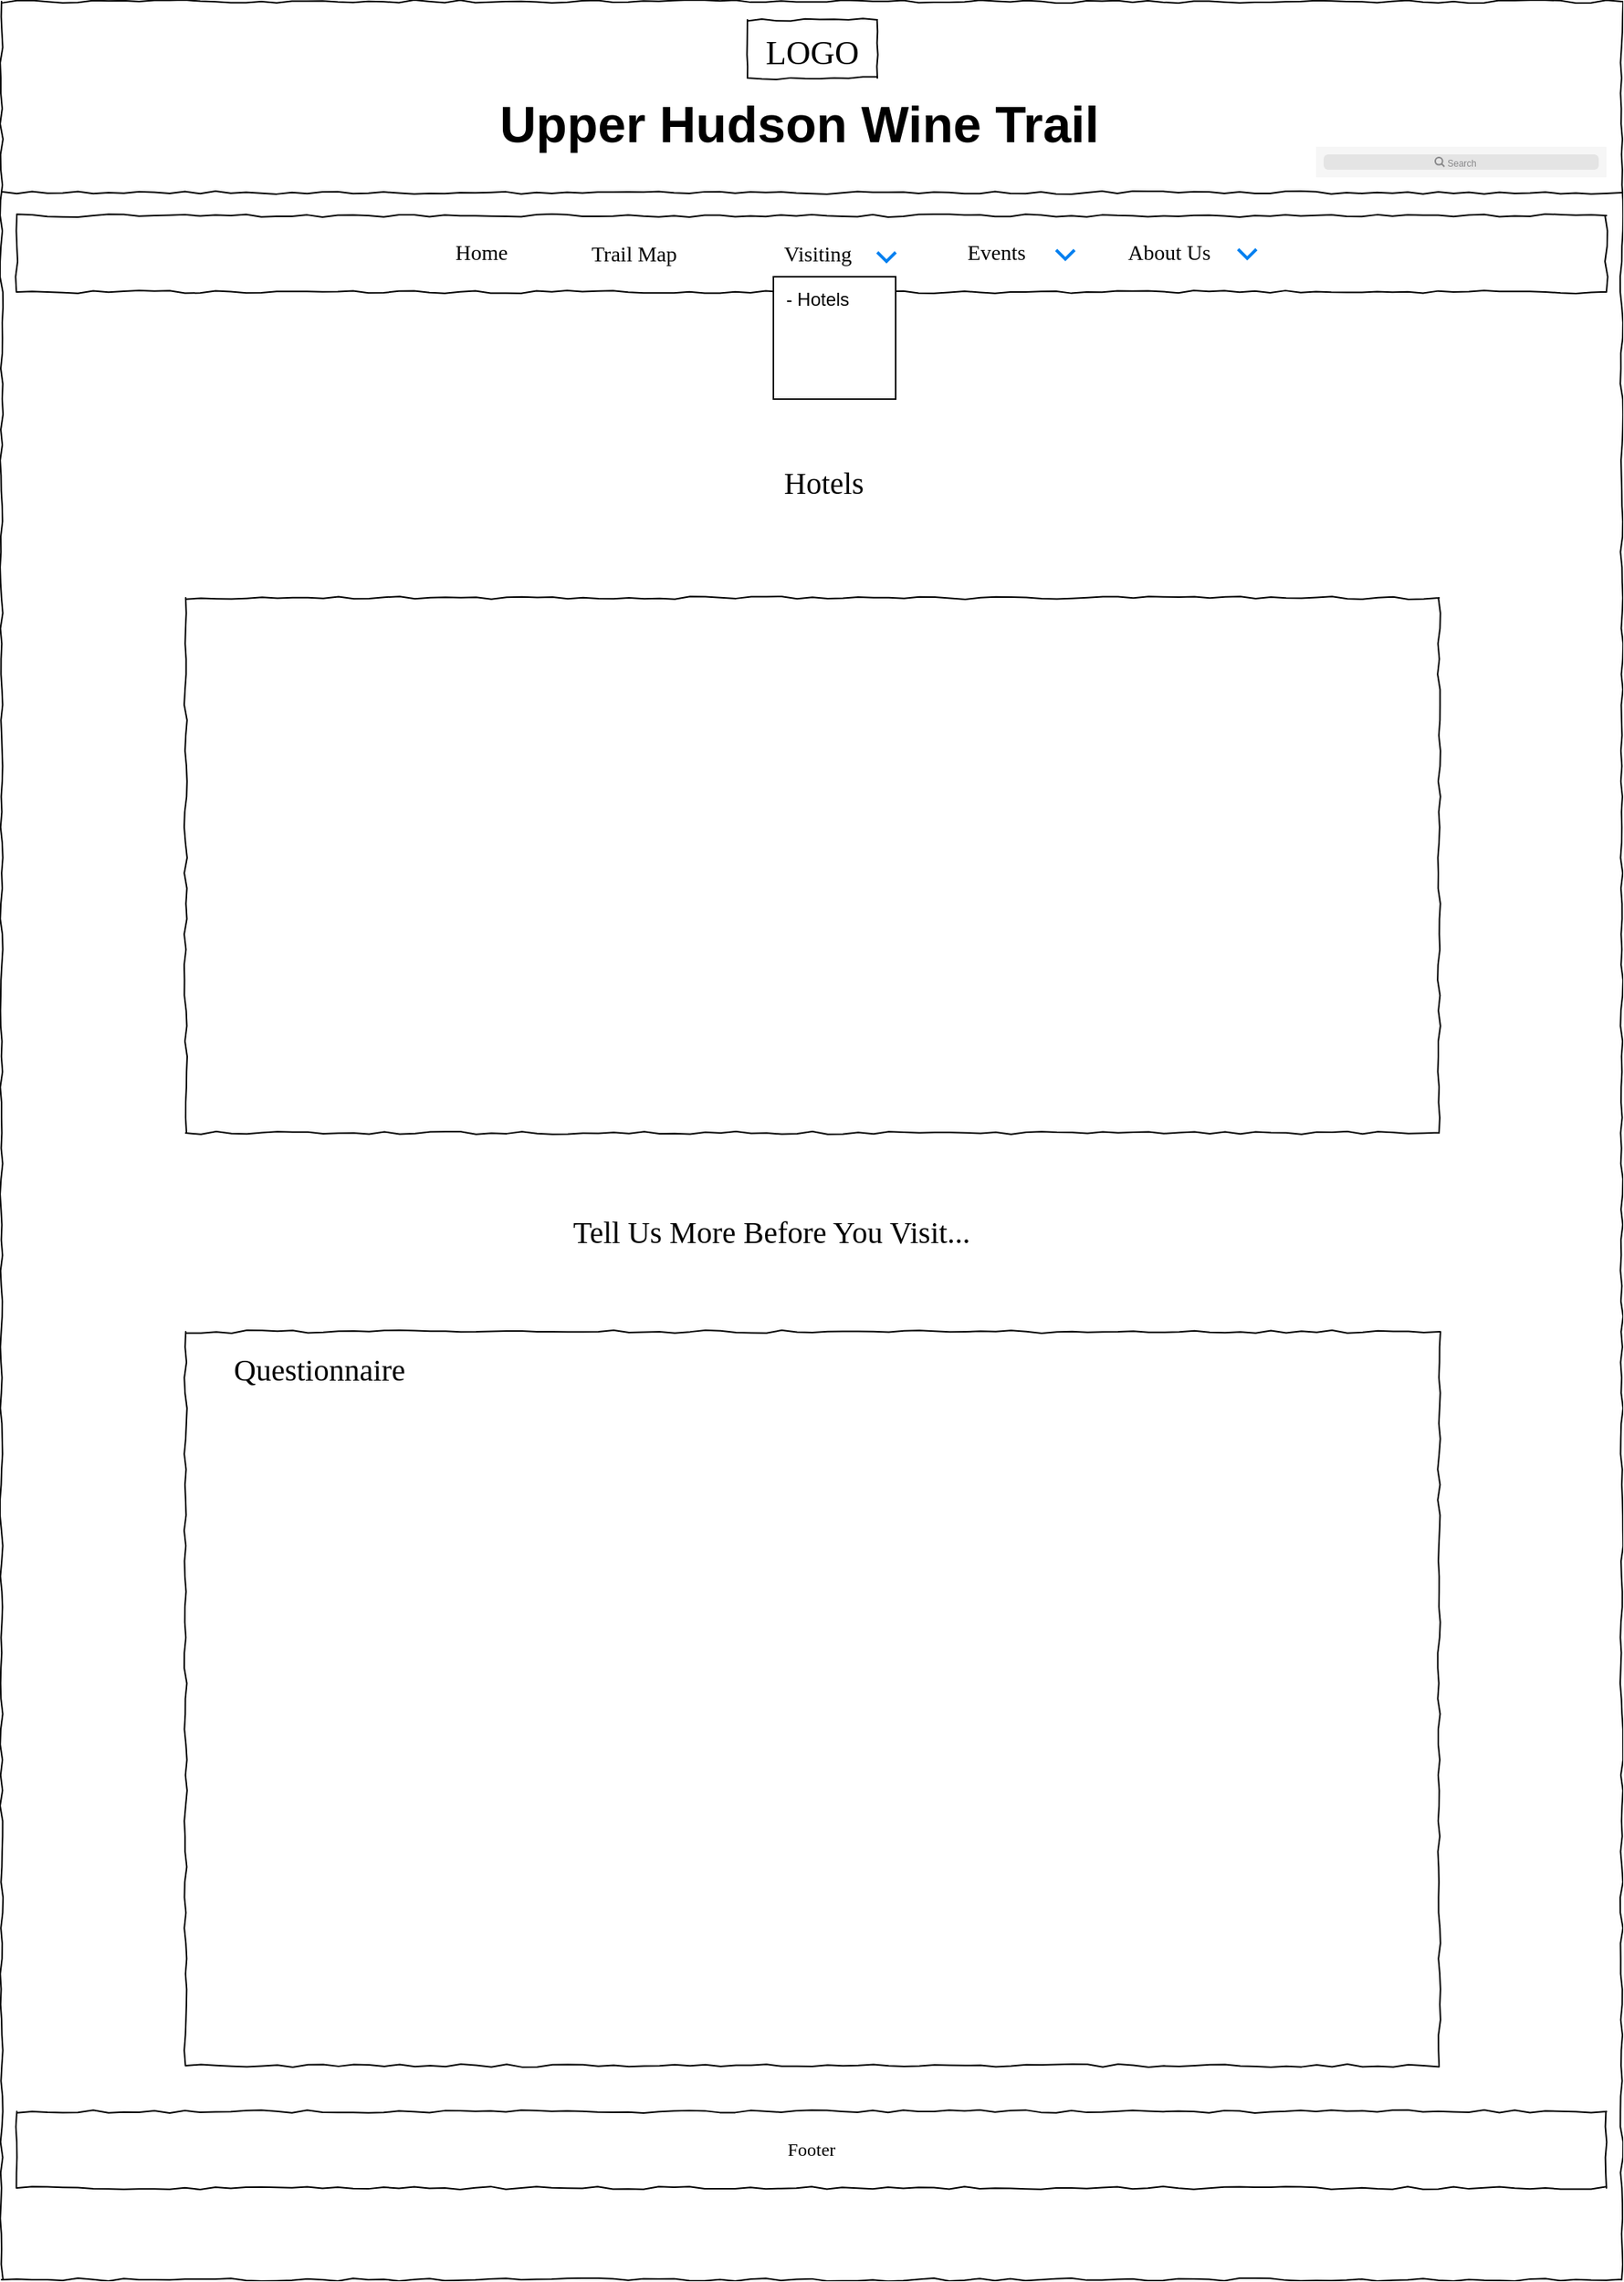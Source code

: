 <mxfile version="13.6.3" type="device"><diagram name="Page-1" id="03018318-947c-dd8e-b7a3-06fadd420f32"><mxGraphModel dx="1209" dy="573" grid="1" gridSize="10" guides="1" tooltips="1" connect="1" arrows="1" fold="1" page="1" pageScale="1" pageWidth="1100" pageHeight="850" background="#ffffff" math="0" shadow="0"><root><mxCell id="0"/><mxCell id="1" parent="0"/><mxCell id="677b7b8949515195-1" value="" style="whiteSpace=wrap;html=1;rounded=0;shadow=0;labelBackgroundColor=none;strokeColor=#000000;strokeWidth=1;fillColor=none;fontFamily=Verdana;fontSize=12;fontColor=#000000;align=center;comic=1;" parent="1" vertex="1"><mxGeometry x="20" y="20" width="1060" height="1490" as="geometry"/></mxCell><mxCell id="677b7b8949515195-2" value="&lt;font style=&quot;font-size: 22px&quot;&gt;LOGO&lt;/font&gt;" style="whiteSpace=wrap;html=1;rounded=0;shadow=0;labelBackgroundColor=none;strokeWidth=1;fontFamily=Verdana;fontSize=28;align=center;comic=1;" parent="1" vertex="1"><mxGeometry x="508" y="32" width="85" height="38" as="geometry"/></mxCell><mxCell id="677b7b8949515195-8" value="" style="whiteSpace=wrap;html=1;rounded=0;shadow=0;labelBackgroundColor=none;strokeWidth=1;fillColor=none;fontFamily=Verdana;fontSize=12;align=center;comic=1;" parent="1" vertex="1"><mxGeometry x="140.5" y="410" width="820" height="350" as="geometry"/></mxCell><mxCell id="677b7b8949515195-9" value="" style="line;strokeWidth=1;html=1;rounded=0;shadow=0;labelBackgroundColor=none;fillColor=none;fontFamily=Verdana;fontSize=14;fontColor=#000000;align=center;comic=1;" parent="1" vertex="1"><mxGeometry x="20" y="140" width="1060" height="10" as="geometry"/></mxCell><mxCell id="677b7b8949515195-10" value="" style="whiteSpace=wrap;html=1;rounded=0;shadow=0;labelBackgroundColor=none;strokeWidth=1;fillColor=none;fontFamily=Verdana;fontSize=12;align=center;comic=1;" parent="1" vertex="1"><mxGeometry x="30" y="160" width="1040" height="50" as="geometry"/></mxCell><mxCell id="677b7b8949515195-11" value="Home" style="text;html=1;points=[];align=left;verticalAlign=top;spacingTop=-4;fontSize=14;fontFamily=Verdana" parent="1" vertex="1"><mxGeometry x="315" y="174" width="60" height="20" as="geometry"/></mxCell><mxCell id="677b7b8949515195-12" value="Trail Map" style="text;html=1;points=[];align=left;verticalAlign=top;spacingTop=-4;fontSize=14;fontFamily=Verdana" parent="1" vertex="1"><mxGeometry x="404" y="174.5" width="60" height="19" as="geometry"/></mxCell><mxCell id="x5q5EDNmhLwT_21sWx4b-1" value="" style="shape=image;html=1;verticalAlign=top;verticalLabelPosition=bottom;labelBackgroundColor=#ffffff;imageAspect=0;aspect=fixed;image=https://cdn3.iconfinder.com/data/icons/wpzoom-developer-icon-set/500/01-128.png" parent="1" vertex="1"><mxGeometry x="850" y="1408" width="34" height="34" as="geometry"/></mxCell><mxCell id="x5q5EDNmhLwT_21sWx4b-2" value="" style="shape=image;html=1;verticalAlign=top;verticalLabelPosition=bottom;labelBackgroundColor=#ffffff;imageAspect=0;aspect=fixed;image=https://cdn3.iconfinder.com/data/icons/picons-social/57/38-instagram-128.png" parent="1" vertex="1"><mxGeometry x="899" y="1409" width="33" height="33" as="geometry"/></mxCell><mxCell id="x5q5EDNmhLwT_21sWx4b-3" value="Events" style="text;html=1;points=[];align=left;verticalAlign=top;spacingTop=-4;fontSize=14;fontFamily=Verdana" parent="1" vertex="1"><mxGeometry x="650" y="174" width="60" height="20" as="geometry"/></mxCell><mxCell id="x5q5EDNmhLwT_21sWx4b-4" value="About Us" style="text;html=1;points=[];align=left;verticalAlign=top;spacingTop=-4;fontSize=14;fontFamily=Verdana" parent="1" vertex="1"><mxGeometry x="755" y="174" width="60" height="20" as="geometry"/></mxCell><mxCell id="x5q5EDNmhLwT_21sWx4b-41" value="Footer" style="whiteSpace=wrap;html=1;rounded=0;shadow=0;labelBackgroundColor=none;strokeWidth=1;fillColor=none;fontFamily=Verdana;fontSize=12;align=center;comic=1;" parent="1" vertex="1"><mxGeometry x="30" y="1400" width="1040" height="50" as="geometry"/></mxCell><mxCell id="Dj7FDUDoyI19KXcojeiz-5" value="" style="html=1;verticalLabelPosition=bottom;labelBackgroundColor=#ffffff;verticalAlign=top;shadow=0;dashed=0;strokeWidth=2;shape=mxgraph.ios7.misc.down;strokeColor=#0080f0;" parent="1" vertex="1"><mxGeometry x="829" y="182" width="12" height="6" as="geometry"/></mxCell><mxCell id="C7T5lcY4Xh3fgn_umm_E-2" value="" style="html=1;verticalLabelPosition=bottom;labelBackgroundColor=#ffffff;verticalAlign=top;shadow=0;dashed=0;strokeWidth=2;shape=mxgraph.ios7.misc.down;strokeColor=#0080f0;" parent="1" vertex="1"><mxGeometry x="710" y="182.5" width="12" height="6" as="geometry"/></mxCell><mxCell id="C7T5lcY4Xh3fgn_umm_E-3" value="Visiting" style="text;html=1;points=[];align=left;verticalAlign=top;spacingTop=-4;fontSize=14;fontFamily=Verdana" parent="1" vertex="1"><mxGeometry x="530" y="174.5" width="60" height="19" as="geometry"/></mxCell><mxCell id="C7T5lcY4Xh3fgn_umm_E-4" value="" style="html=1;verticalLabelPosition=bottom;labelBackgroundColor=#ffffff;verticalAlign=top;shadow=0;dashed=0;strokeWidth=2;shape=mxgraph.ios7.misc.down;strokeColor=#0080f0;" parent="1" vertex="1"><mxGeometry x="593" y="184" width="12" height="6" as="geometry"/></mxCell><mxCell id="C7T5lcY4Xh3fgn_umm_E-45" value="Tell Us More Before You Visit..." style="text;html=1;points=[];align=left;verticalAlign=top;spacingTop=-4;fontSize=20;fontFamily=Verdana" parent="1" vertex="1"><mxGeometry x="391.5" y="810" width="138.5" height="20" as="geometry"/></mxCell><mxCell id="C7T5lcY4Xh3fgn_umm_E-77" value="" style="shape=image;html=1;verticalAlign=top;verticalLabelPosition=bottom;labelBackgroundColor=#ffffff;imageAspect=0;aspect=fixed;image=https://cdn1.iconfinder.com/data/icons/social-black-buttons/512/youtube_v2-128.png" parent="1" vertex="1"><mxGeometry x="949" y="1410" width="30" height="30" as="geometry"/></mxCell><mxCell id="C7T5lcY4Xh3fgn_umm_E-88" value="" style="shape=rect;fillColor=#F6F6F6;strokeColor=none;" parent="1" vertex="1"><mxGeometry x="880" y="115" width="190" height="20" as="geometry"/></mxCell><mxCell id="C7T5lcY4Xh3fgn_umm_E-89" value="" style="html=1;strokeWidth=1;shadow=0;dashed=0;shape=mxgraph.ios7ui.marginRect;rx=3;ry=3;rectMargin=5;fillColor=#E4E4E4;strokeColor=none;" parent="C7T5lcY4Xh3fgn_umm_E-88" vertex="1"><mxGeometry width="190" height="20" as="geometry"/></mxCell><mxCell id="C7T5lcY4Xh3fgn_umm_E-90" value="Search" style="shape=mxgraph.ios7.icons.looking_glass;strokeColor=#878789;fillColor=none;fontColor=#878789;labelPosition=right;verticalLabelPosition=middle;align=left;verticalAlign=middle;fontSize=6;fontStyle=0;spacingTop=2;" parent="C7T5lcY4Xh3fgn_umm_E-88" vertex="1"><mxGeometry x="0.5" y="0.5" width="6" height="6" relative="1" as="geometry"><mxPoint x="-17" y="-3" as="offset"/></mxGeometry></mxCell><mxCell id="C7T5lcY4Xh3fgn_umm_E-91" value="&lt;b style=&quot;font-size: 33px&quot;&gt;&lt;font style=&quot;font-size: 33px&quot;&gt;Upper Hudson Wine Trail&lt;/font&gt;&lt;/b&gt;" style="text;html=1;strokeColor=none;fillColor=none;align=center;verticalAlign=middle;whiteSpace=wrap;rounded=0;fontSize=33;" parent="1" vertex="1"><mxGeometry x="258" y="90" width="568" height="20" as="geometry"/></mxCell><mxCell id="ebTW5YM5bdVL9LTebMaf-2" value="" style="whiteSpace=wrap;html=1;aspect=fixed;" vertex="1" parent="1"><mxGeometry x="525" y="200" width="80" height="80" as="geometry"/></mxCell><mxCell id="ebTW5YM5bdVL9LTebMaf-3" value="- Hotels" style="text;html=1;strokeColor=none;fillColor=none;align=center;verticalAlign=middle;whiteSpace=wrap;rounded=0;" vertex="1" parent="1"><mxGeometry x="515" y="190" width="78" height="50" as="geometry"/></mxCell><mxCell id="ebTW5YM5bdVL9LTebMaf-5" value="" style="shape=image;html=1;verticalAlign=top;verticalLabelPosition=bottom;labelBackgroundColor=#ffffff;imageAspect=0;aspect=fixed;image=https://cdn0.iconfinder.com/data/icons/elasto-online-store/26/00-ELASTOFONT-STORE-READY_map-maker3-128.png" vertex="1" parent="1"><mxGeometry x="484" y="480" width="128" height="128" as="geometry"/></mxCell><mxCell id="ebTW5YM5bdVL9LTebMaf-6" value="Hotels" style="text;html=1;points=[];align=left;verticalAlign=top;spacingTop=-4;fontSize=20;fontFamily=Verdana;fontStyle=0" vertex="1" parent="1"><mxGeometry x="530" y="320" width="170" height="20" as="geometry"/></mxCell><mxCell id="ebTW5YM5bdVL9LTebMaf-50" value="" style="whiteSpace=wrap;html=1;rounded=0;shadow=0;labelBackgroundColor=none;strokeWidth=1;fillColor=none;fontFamily=Verdana;fontSize=12;align=center;comic=1;" vertex="1" parent="1"><mxGeometry x="140.5" y="890" width="820" height="480" as="geometry"/></mxCell><mxCell id="ebTW5YM5bdVL9LTebMaf-51" value="Questionnaire" style="text;html=1;points=[];align=left;verticalAlign=top;spacingTop=-4;fontSize=20;fontFamily=Verdana" vertex="1" parent="1"><mxGeometry x="170" y="900" width="138.5" height="20" as="geometry"/></mxCell><mxCell id="ebTW5YM5bdVL9LTebMaf-52" value="" style="shape=image;html=1;verticalAlign=top;verticalLabelPosition=bottom;labelBackgroundColor=#ffffff;imageAspect=0;aspect=fixed;image=https://cdn2.iconfinder.com/data/icons/essential-web-4/50/clipboard-document-office-form-application-128.png;fontSize=20;" vertex="1" parent="1"><mxGeometry x="496" y="1021" width="128" height="128" as="geometry"/></mxCell></root></mxGraphModel></diagram></mxfile>